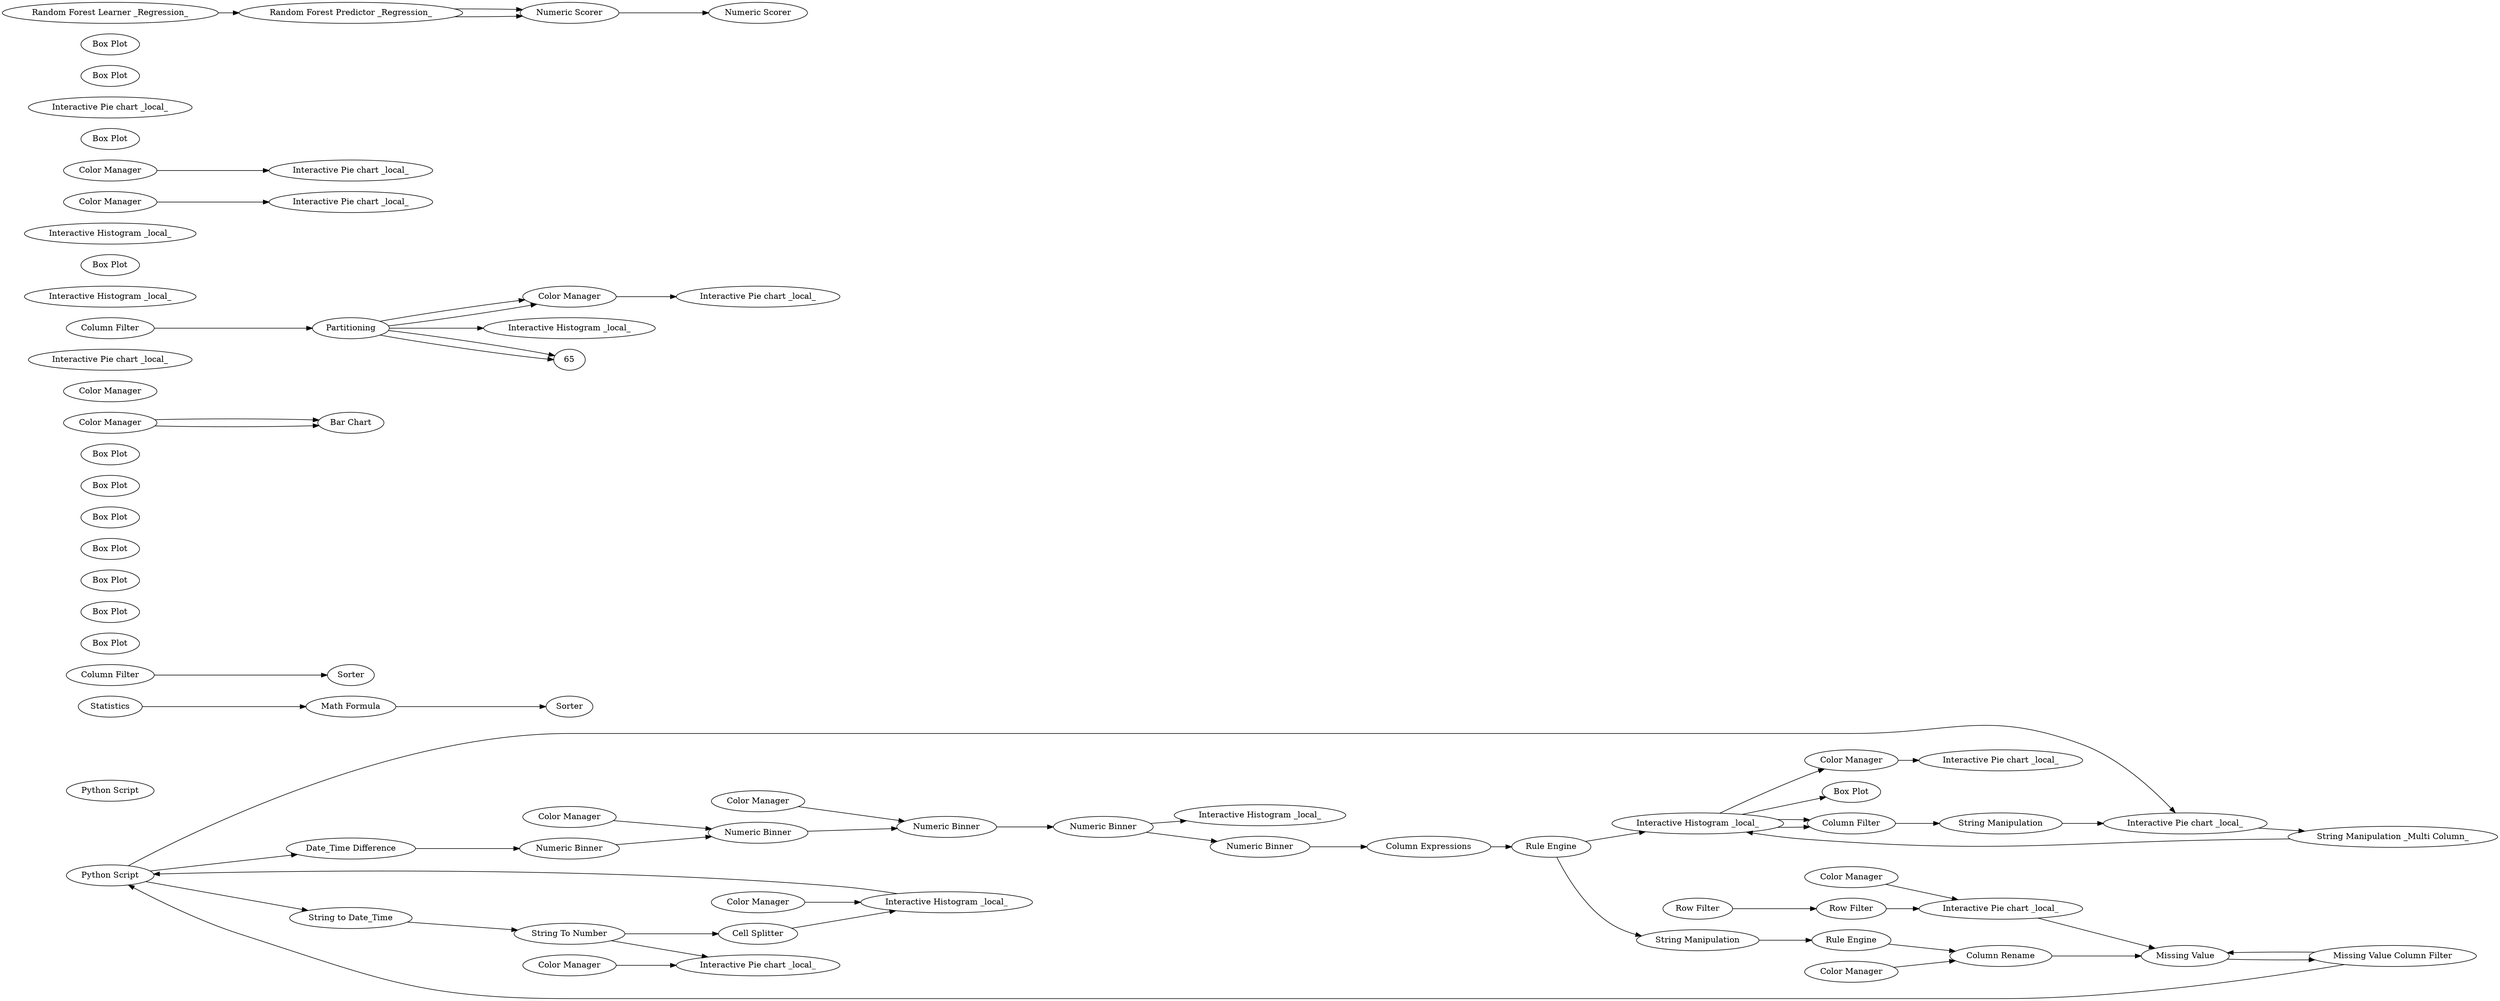 digraph {
	32 [label="Extract Table Dimension"]
	57 [label="CSV Reader"]
	6 [label="Column Filter"]
	39 [label="String to Date_Time"]
	46 [label="String Manipulation"]
	47 [label="Cell Splitter"]
	51 [label="Rule Engine"]
	53 [label="String Manipulation _Multi Column_"]
	54 [label="String To Number"]
	55 [label="Rule Engine"]
	56 [label="String Manipulation _Multi Column_"]
	57 [label="String Manipulation _Multi Column_"]
	58 [label="Python Script"]
	60 [label="Interactive Table _local_"]
	14 [label="Math Formula"]
	15 [label="Missing Value Column Filter"]
	24 [label=Statistics]
	25 [label=Sorter]
	26 [label="Column Filter"]
	27 [label=Sorter]
	28 [label="Row Filter"]
	33 [label="Row Filter"]
	77 [label="Row Filter"]
	96 [label="Missing Value"]
	101 [label="Missing Value"]
	19 [label="Box Plot"]
	20 [label="Box Plot"]
	21 [label="Box Plot"]
	22 [label="Box Plot"]
	31 [label="Box Plot"]
	32 [label="Box Plot"]
	40 [label="Box Plot"]
	41 [label="Box Plot"]
	42 [label="Box Plot"]
	33 [label="Interactive Pie chart _local_"]
	34 [label="Color Manager"]
	38 [label="Bar Chart"]
	50 [label="Color Manager"]
	51 [label="Interactive Histogram _local_"]
	53 [label="Interactive Pie chart _local_"]
	55 [label="Color Manager"]
	57 [label="Interactive Histogram _local_"]
	59 [label="Interactive Pie chart _local_"]
	60 [label="Color Manager"]
	61 [label="Color Manager"]
	62 [label="Interactive Pie chart _local_"]
	64 [label="Interactive Pie chart _local_"]
	66 [label="Color Manager"]
	67 [label="Color Manager"]
	68 [label="Interactive Histogram _local_"]
	71 [label="Interactive Histogram _local_"]
	73 [label="Color Manager"]
	74 [label="Color Manager"]
	81 [label="Box Plot"]
	82 [label="Interactive Histogram _local_"]
	87 [label="Interactive Histogram _local_"]
	88 [label="Color Manager"]
	89 [label="Color Manager"]
	90 [label="Interactive Histogram _local_"]
	91 [label="Color Manager"]
	92 [label="Interactive Pie chart _local_"]
	93 [label="Color Manager"]
	94 [label="Interactive Histogram _local_"]
	97 [label="Box Plot"]
	99 [label="Color Manager"]
	100 [label="Color Manager"]
	101 [label="Interactive Pie chart _local_"]
	102 [label="Interactive Pie chart _local_"]
	103 [label="Box Plot"]
	106 [label="Interactive Pie chart _local_"]
	107 [label="Box Plot"]
	110 [label="Color Manager"]
	111 [label="Interactive Pie chart _local_"]
	113 [label="Box Plot"]
	1 [label="Linear Correlation"]
	2 [label="One_way ANOVA"]
	3 [label="Scatter Matrix _local_"]
	97 [label="Column Filter"]
	40 [label="Date_Time Difference"]
	55 [label="Python Script"]
	69 [label="Column Expressions"]
	73 [label="Rule Engine"]
	76 [label="String Manipulation"]
	84 [label="Numeric Binner"]
	87 [label="Numeric Binner"]
	90 [label="Numeric Binner"]
	93 [label="Numeric Binner"]
	98 [label="Numeric Binner"]
	105 [label="Rule Engine"]
	111 [label="Column Rename"]
	2 [label="Linear Regression Learner"]
	3 [label="Regression Predictor"]
	4 [label="Numeric Scorer"]
	1 [label="Random Forest Learner _Regression_"]
	2 [label="Random Forest Predictor _Regression_"]
	3 [label="Numeric Scorer"]
	67 [label=Partitioning]
	6 -> 46
	39 -> 54
	46 -> 53
	47 -> 51
	51 -> 55
	53 -> 56
	55 -> 39
	56 -> 57
	57 -> 6
	54 -> 47
	14 -> 25
	24 -> 14
	26 -> 27
	28 -> 77
	77 -> 101
	96 -> 15
	101 -> 96
	34 -> 33
	50 -> 51
	55 -> 53
	60 -> 59
	15 -> 96
	66 -> 64
	67 -> 68
	73 -> 57
	74 -> 38
	74 -> 38
	88 -> 87
	89 -> 90
	91 -> 92
	93 -> 94
	99 -> 101
	100 -> 102
	110 -> 111
	40 -> 84
	55 -> 40
	69 -> 73
	73 -> 76
	76 -> 105
	84 -> 87
	87 -> 90
	90 -> 93
	93 -> 98
	98 -> 69
	105 -> 111
	2 -> 3
	3 -> 4
	1 -> 2
	2 -> 3
	57 -> 6
	57 -> 60
	57 -> 32
	54 -> 33
	15 -> 55
	97 -> 67
	111 -> 96
	67 -> 66
	67 -> 66
	67 -> 65
	67 -> 65
	rankdir=LR
}
